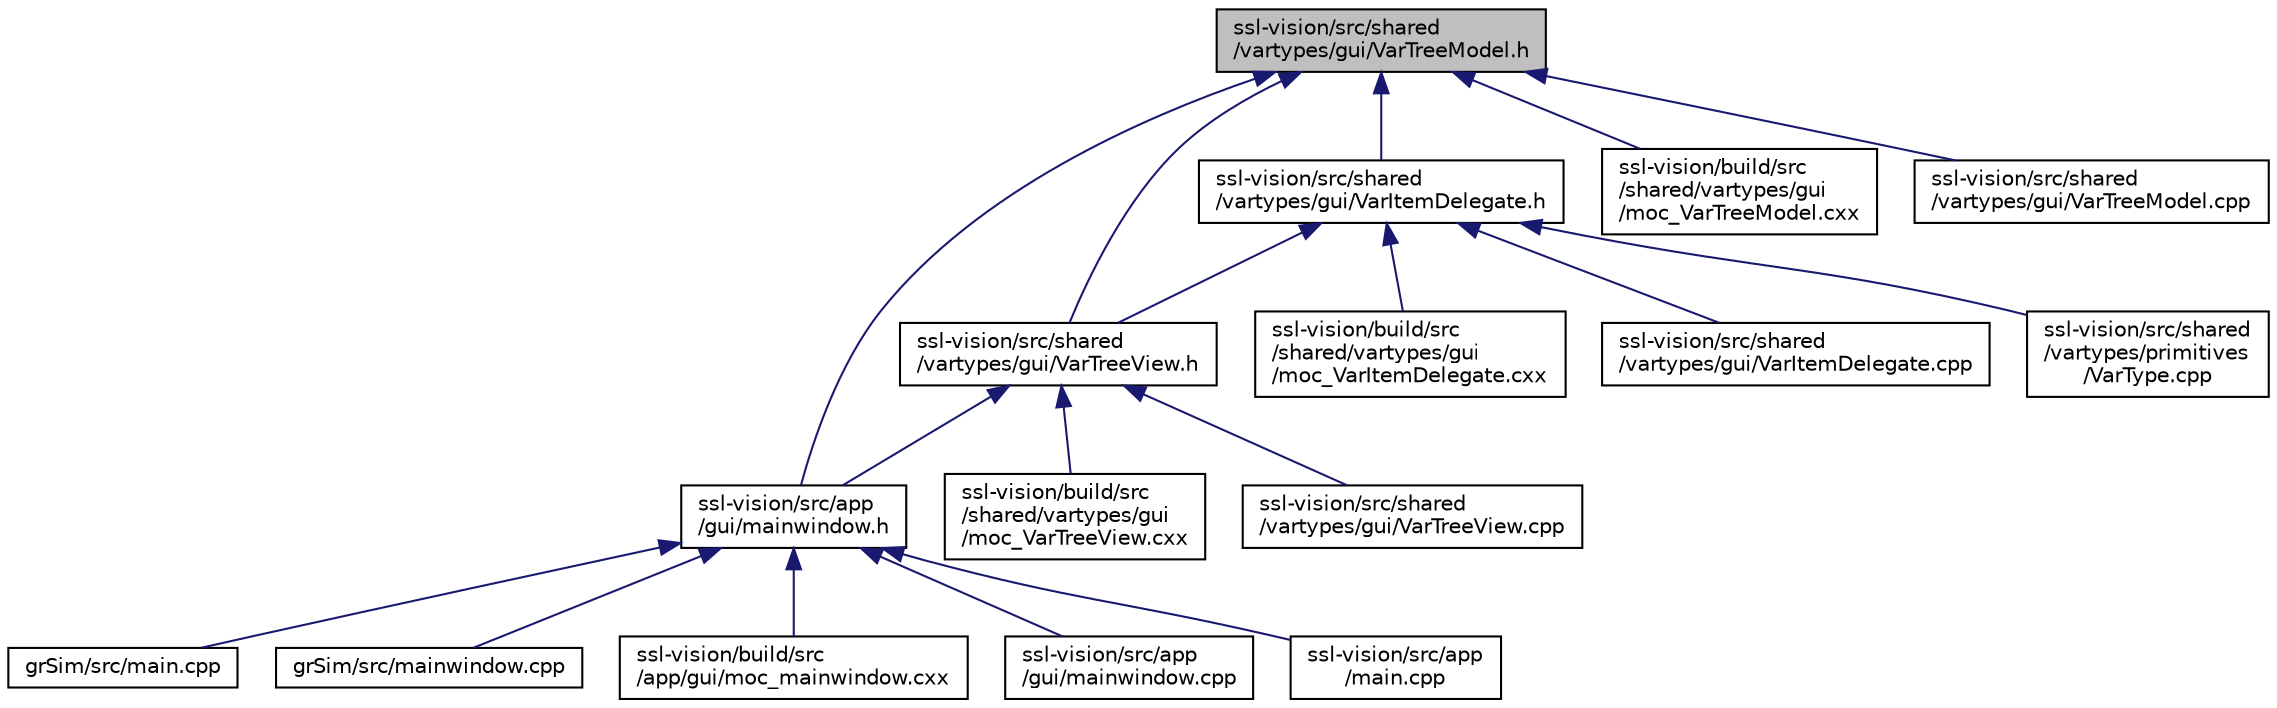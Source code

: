 digraph "ssl-vision/src/shared/vartypes/gui/VarTreeModel.h"
{
 // INTERACTIVE_SVG=YES
  edge [fontname="Helvetica",fontsize="10",labelfontname="Helvetica",labelfontsize="10"];
  node [fontname="Helvetica",fontsize="10",shape=record];
  Node1 [label="ssl-vision/src/shared\l/vartypes/gui/VarTreeModel.h",height=0.2,width=0.4,color="black", fillcolor="grey75", style="filled", fontcolor="black"];
  Node1 -> Node2 [dir="back",color="midnightblue",fontsize="10",style="solid",fontname="Helvetica"];
  Node2 [label="ssl-vision/src/app\l/gui/mainwindow.h",height=0.2,width=0.4,color="black", fillcolor="white", style="filled",URL="$d7/d16/ssl-vision_2src_2app_2gui_2mainwindow_8h.html"];
  Node2 -> Node3 [dir="back",color="midnightblue",fontsize="10",style="solid",fontname="Helvetica"];
  Node3 [label="grSim/src/main.cpp",height=0.2,width=0.4,color="black", fillcolor="white", style="filled",URL="$dd/d3a/gr_sim_2src_2main_8cpp.html"];
  Node2 -> Node4 [dir="back",color="midnightblue",fontsize="10",style="solid",fontname="Helvetica"];
  Node4 [label="grSim/src/mainwindow.cpp",height=0.2,width=0.4,color="black", fillcolor="white", style="filled",URL="$dc/d66/gr_sim_2src_2mainwindow_8cpp.html"];
  Node2 -> Node5 [dir="back",color="midnightblue",fontsize="10",style="solid",fontname="Helvetica"];
  Node5 [label="ssl-vision/build/src\l/app/gui/moc_mainwindow.cxx",height=0.2,width=0.4,color="black", fillcolor="white", style="filled",URL="$d3/dd5/moc__mainwindow_8cxx.html"];
  Node2 -> Node6 [dir="back",color="midnightblue",fontsize="10",style="solid",fontname="Helvetica"];
  Node6 [label="ssl-vision/src/app\l/gui/mainwindow.cpp",height=0.2,width=0.4,color="black", fillcolor="white", style="filled",URL="$dc/ded/ssl-vision_2src_2app_2gui_2mainwindow_8cpp.html"];
  Node2 -> Node7 [dir="back",color="midnightblue",fontsize="10",style="solid",fontname="Helvetica"];
  Node7 [label="ssl-vision/src/app\l/main.cpp",height=0.2,width=0.4,color="black", fillcolor="white", style="filled",URL="$d8/d32/ssl-vision_2src_2app_2main_8cpp.html"];
  Node1 -> Node8 [dir="back",color="midnightblue",fontsize="10",style="solid",fontname="Helvetica"];
  Node8 [label="ssl-vision/src/shared\l/vartypes/gui/VarItemDelegate.h",height=0.2,width=0.4,color="black", fillcolor="white", style="filled",URL="$d8/d1a/_var_item_delegate_8h.html",tooltip="C++ Interface: VarItemDelegate. "];
  Node8 -> Node9 [dir="back",color="midnightblue",fontsize="10",style="solid",fontname="Helvetica"];
  Node9 [label="ssl-vision/build/src\l/shared/vartypes/gui\l/moc_VarItemDelegate.cxx",height=0.2,width=0.4,color="black", fillcolor="white", style="filled",URL="$d9/d28/moc___var_item_delegate_8cxx.html"];
  Node8 -> Node10 [dir="back",color="midnightblue",fontsize="10",style="solid",fontname="Helvetica"];
  Node10 [label="ssl-vision/src/shared\l/vartypes/gui/VarTreeView.h",height=0.2,width=0.4,color="black", fillcolor="white", style="filled",URL="$da/d9c/_var_tree_view_8h.html",tooltip="C++ Interface: VarTreeView. "];
  Node10 -> Node2 [dir="back",color="midnightblue",fontsize="10",style="solid",fontname="Helvetica"];
  Node10 -> Node11 [dir="back",color="midnightblue",fontsize="10",style="solid",fontname="Helvetica"];
  Node11 [label="ssl-vision/build/src\l/shared/vartypes/gui\l/moc_VarTreeView.cxx",height=0.2,width=0.4,color="black", fillcolor="white", style="filled",URL="$d7/df5/moc___var_tree_view_8cxx.html"];
  Node10 -> Node12 [dir="back",color="midnightblue",fontsize="10",style="solid",fontname="Helvetica"];
  Node12 [label="ssl-vision/src/shared\l/vartypes/gui/VarTreeView.cpp",height=0.2,width=0.4,color="black", fillcolor="white", style="filled",URL="$d3/d4d/_var_tree_view_8cpp.html",tooltip="C++ Implementation: VarTreeView. "];
  Node8 -> Node13 [dir="back",color="midnightblue",fontsize="10",style="solid",fontname="Helvetica"];
  Node13 [label="ssl-vision/src/shared\l/vartypes/gui/VarItemDelegate.cpp",height=0.2,width=0.4,color="black", fillcolor="white", style="filled",URL="$d8/d92/_var_item_delegate_8cpp.html",tooltip="C++ Implementation: VarItemDelegate. "];
  Node8 -> Node14 [dir="back",color="midnightblue",fontsize="10",style="solid",fontname="Helvetica"];
  Node14 [label="ssl-vision/src/shared\l/vartypes/primitives\l/VarType.cpp",height=0.2,width=0.4,color="black", fillcolor="white", style="filled",URL="$dc/d36/_var_type_8cpp.html",tooltip="C++ Implementation: VarType. "];
  Node1 -> Node15 [dir="back",color="midnightblue",fontsize="10",style="solid",fontname="Helvetica"];
  Node15 [label="ssl-vision/build/src\l/shared/vartypes/gui\l/moc_VarTreeModel.cxx",height=0.2,width=0.4,color="black", fillcolor="white", style="filled",URL="$de/d7c/moc___var_tree_model_8cxx.html"];
  Node1 -> Node10 [dir="back",color="midnightblue",fontsize="10",style="solid",fontname="Helvetica"];
  Node1 -> Node16 [dir="back",color="midnightblue",fontsize="10",style="solid",fontname="Helvetica"];
  Node16 [label="ssl-vision/src/shared\l/vartypes/gui/VarTreeModel.cpp",height=0.2,width=0.4,color="black", fillcolor="white", style="filled",URL="$d8/da7/_var_tree_model_8cpp.html"];
}

